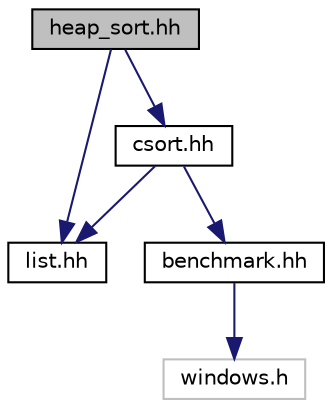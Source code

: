 digraph "heap_sort.hh"
{
  edge [fontname="Helvetica",fontsize="10",labelfontname="Helvetica",labelfontsize="10"];
  node [fontname="Helvetica",fontsize="10",shape=record];
  Node1 [label="heap_sort.hh",height=0.2,width=0.4,color="black", fillcolor="grey75", style="filled", fontcolor="black"];
  Node1 -> Node2 [color="midnightblue",fontsize="10",style="solid"];
  Node2 [label="list.hh",height=0.2,width=0.4,color="black", fillcolor="white", style="filled",URL="$list_8hh.html"];
  Node1 -> Node3 [color="midnightblue",fontsize="10",style="solid"];
  Node3 [label="csort.hh",height=0.2,width=0.4,color="black", fillcolor="white", style="filled",URL="$csort_8hh.html"];
  Node3 -> Node2 [color="midnightblue",fontsize="10",style="solid"];
  Node3 -> Node4 [color="midnightblue",fontsize="10",style="solid"];
  Node4 [label="benchmark.hh",height=0.2,width=0.4,color="black", fillcolor="white", style="filled",URL="$benchmark_8hh.html"];
  Node4 -> Node5 [color="midnightblue",fontsize="10",style="solid"];
  Node5 [label="windows.h",height=0.2,width=0.4,color="grey75", fillcolor="white", style="filled"];
}
